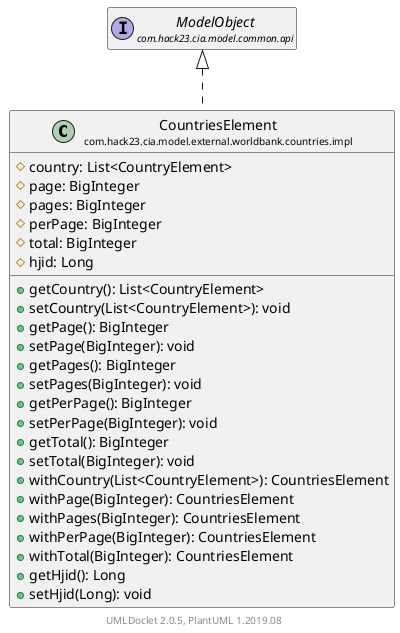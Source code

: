 @startuml
    set namespaceSeparator none
    hide empty fields
    hide empty methods

    class "<size:14>CountriesElement\n<size:10>com.hack23.cia.model.external.worldbank.countries.impl" as com.hack23.cia.model.external.worldbank.countries.impl.CountriesElement [[CountriesElement.html]] {
        #country: List<CountryElement>
        #page: BigInteger
        #pages: BigInteger
        #perPage: BigInteger
        #total: BigInteger
        #hjid: Long
        +getCountry(): List<CountryElement>
        +setCountry(List<CountryElement>): void
        +getPage(): BigInteger
        +setPage(BigInteger): void
        +getPages(): BigInteger
        +setPages(BigInteger): void
        +getPerPage(): BigInteger
        +setPerPage(BigInteger): void
        +getTotal(): BigInteger
        +setTotal(BigInteger): void
        +withCountry(List<CountryElement>): CountriesElement
        +withPage(BigInteger): CountriesElement
        +withPages(BigInteger): CountriesElement
        +withPerPage(BigInteger): CountriesElement
        +withTotal(BigInteger): CountriesElement
        +getHjid(): Long
        +setHjid(Long): void
    }

    interface "<size:14>ModelObject\n<size:10>com.hack23.cia.model.common.api" as com.hack23.cia.model.common.api.ModelObject

    com.hack23.cia.model.common.api.ModelObject <|.. com.hack23.cia.model.external.worldbank.countries.impl.CountriesElement

    center footer UMLDoclet 2.0.5, PlantUML 1.2019.08
@enduml
